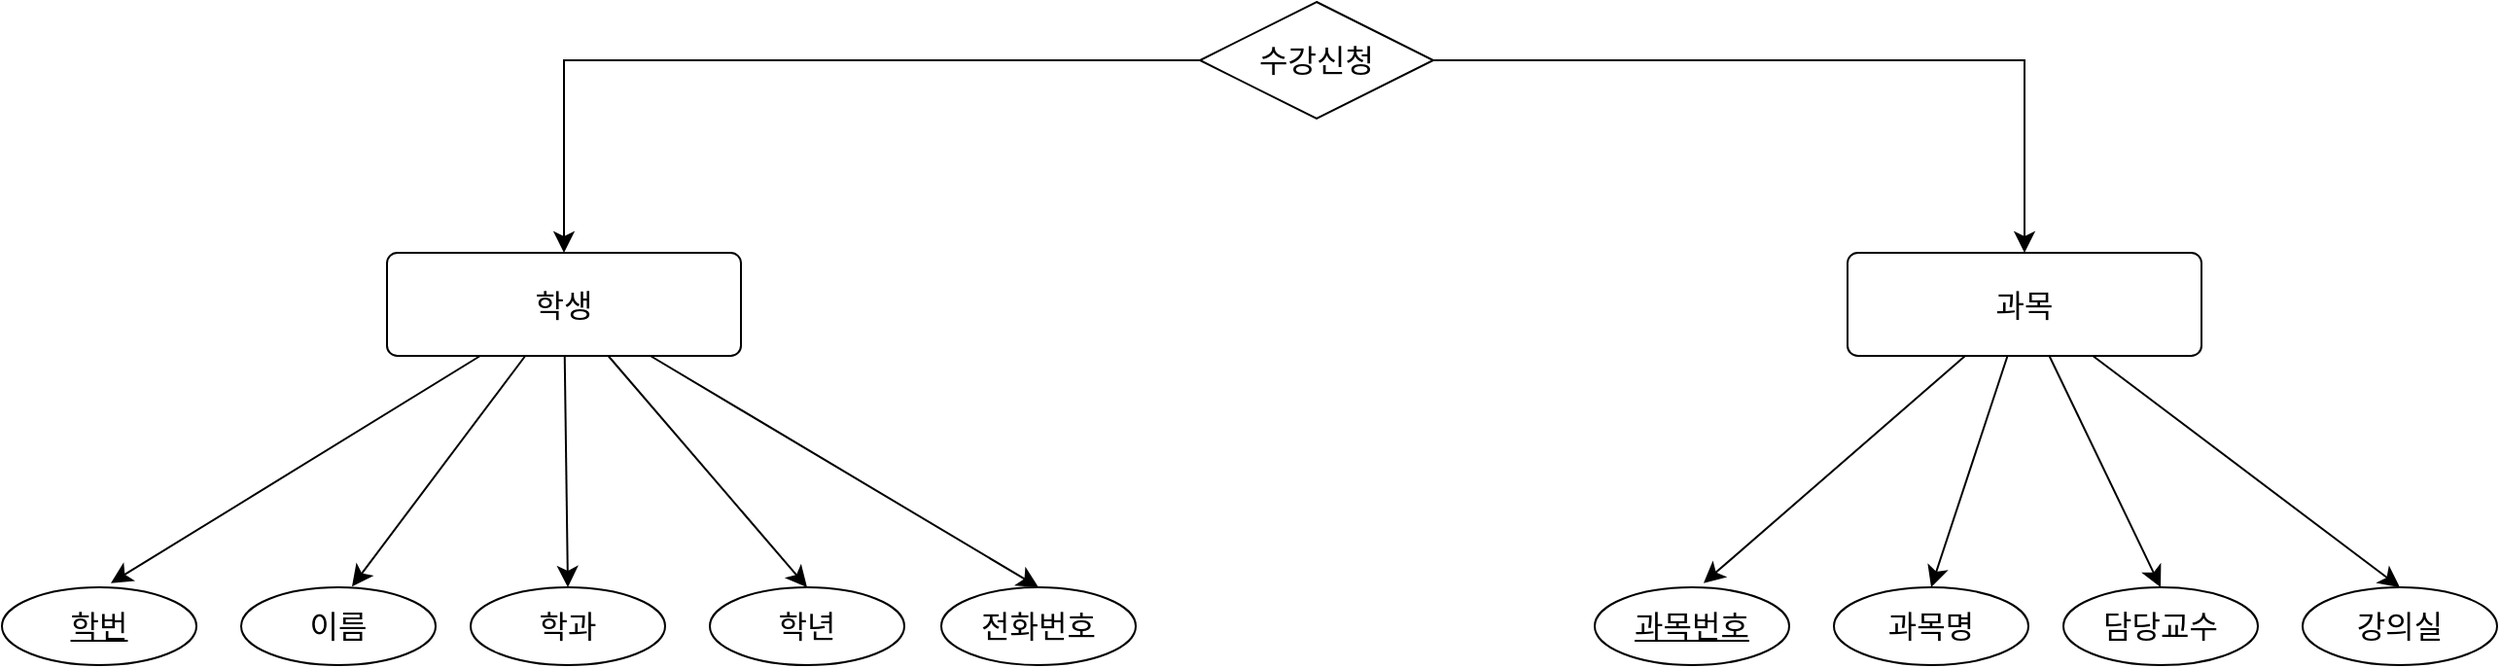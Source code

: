 <mxfile version="22.1.18" type="device">
  <diagram id="tkes169dMKsQFGDSQObQ" name="페이지-1">
    <mxGraphModel dx="2074" dy="388" grid="0" gridSize="10" guides="1" tooltips="1" connect="1" arrows="1" fold="1" page="0" pageScale="1" pageWidth="827" pageHeight="1169" math="0" shadow="0">
      <root>
        <mxCell id="0" />
        <mxCell id="1" parent="0" />
        <mxCell id="qp2swLeGEZeMXIS86JU7-11" style="edgeStyle=none;curved=1;rounded=0;orthogonalLoop=1;jettySize=auto;html=1;fontSize=12;startSize=8;endSize=8;" edge="1" parent="1" source="qp2swLeGEZeMXIS86JU7-1">
          <mxGeometry relative="1" as="geometry">
            <mxPoint x="-113" y="802.571" as="targetPoint" />
          </mxGeometry>
        </mxCell>
        <mxCell id="qp2swLeGEZeMXIS86JU7-13" style="edgeStyle=none;curved=1;rounded=0;orthogonalLoop=1;jettySize=auto;html=1;entryX=0.5;entryY=0;entryDx=0;entryDy=0;fontSize=12;startSize=8;endSize=8;" edge="1" parent="1" source="qp2swLeGEZeMXIS86JU7-1" target="qp2swLeGEZeMXIS86JU7-5">
          <mxGeometry relative="1" as="geometry" />
        </mxCell>
        <mxCell id="qp2swLeGEZeMXIS86JU7-14" style="edgeStyle=none;curved=1;rounded=0;orthogonalLoop=1;jettySize=auto;html=1;entryX=0.5;entryY=0;entryDx=0;entryDy=0;fontSize=12;startSize=8;endSize=8;" edge="1" parent="1" source="qp2swLeGEZeMXIS86JU7-1" target="qp2swLeGEZeMXIS86JU7-6">
          <mxGeometry relative="1" as="geometry" />
        </mxCell>
        <mxCell id="qp2swLeGEZeMXIS86JU7-15" style="edgeStyle=none;curved=1;rounded=0;orthogonalLoop=1;jettySize=auto;html=1;entryX=0.5;entryY=0;entryDx=0;entryDy=0;fontSize=12;startSize=8;endSize=8;" edge="1" parent="1" source="qp2swLeGEZeMXIS86JU7-1" target="qp2swLeGEZeMXIS86JU7-4">
          <mxGeometry relative="1" as="geometry" />
        </mxCell>
        <mxCell id="qp2swLeGEZeMXIS86JU7-1" value="학생" style="rounded=1;arcSize=10;whiteSpace=wrap;html=1;align=center;fontSize=16;" vertex="1" parent="1">
          <mxGeometry x="-95" y="631" width="182" height="53" as="geometry" />
        </mxCell>
        <mxCell id="qp2swLeGEZeMXIS86JU7-2" value="학번" style="ellipse;whiteSpace=wrap;html=1;align=center;fontStyle=4;fontSize=16;" vertex="1" parent="1">
          <mxGeometry x="-293" y="803" width="100" height="40" as="geometry" />
        </mxCell>
        <mxCell id="qp2swLeGEZeMXIS86JU7-3" value="이름" style="ellipse;whiteSpace=wrap;html=1;align=center;fontSize=16;" vertex="1" parent="1">
          <mxGeometry x="-170" y="803" width="100" height="40" as="geometry" />
        </mxCell>
        <mxCell id="qp2swLeGEZeMXIS86JU7-4" value="학과" style="ellipse;whiteSpace=wrap;html=1;align=center;fontSize=16;" vertex="1" parent="1">
          <mxGeometry x="-52" y="803" width="100" height="40" as="geometry" />
        </mxCell>
        <mxCell id="qp2swLeGEZeMXIS86JU7-5" value="학년" style="ellipse;whiteSpace=wrap;html=1;align=center;fontSize=16;" vertex="1" parent="1">
          <mxGeometry x="71" y="803" width="100" height="40" as="geometry" />
        </mxCell>
        <mxCell id="qp2swLeGEZeMXIS86JU7-6" value="전화번호" style="ellipse;whiteSpace=wrap;html=1;align=center;fontSize=16;" vertex="1" parent="1">
          <mxGeometry x="190" y="803" width="100" height="40" as="geometry" />
        </mxCell>
        <mxCell id="qp2swLeGEZeMXIS86JU7-10" style="edgeStyle=none;curved=1;rounded=0;orthogonalLoop=1;jettySize=auto;html=1;entryX=0.56;entryY=-0.054;entryDx=0;entryDy=0;entryPerimeter=0;fontSize=12;startSize=8;endSize=8;" edge="1" parent="1" source="qp2swLeGEZeMXIS86JU7-1" target="qp2swLeGEZeMXIS86JU7-2">
          <mxGeometry relative="1" as="geometry" />
        </mxCell>
        <mxCell id="qp2swLeGEZeMXIS86JU7-17" style="edgeStyle=none;curved=1;rounded=0;orthogonalLoop=1;jettySize=auto;html=1;entryX=0.5;entryY=0;entryDx=0;entryDy=0;fontSize=12;startSize=8;endSize=8;" edge="1" source="qp2swLeGEZeMXIS86JU7-20" target="qp2swLeGEZeMXIS86JU7-24" parent="1">
          <mxGeometry relative="1" as="geometry" />
        </mxCell>
        <mxCell id="qp2swLeGEZeMXIS86JU7-19" style="edgeStyle=none;curved=1;rounded=0;orthogonalLoop=1;jettySize=auto;html=1;entryX=0.5;entryY=0;entryDx=0;entryDy=0;fontSize=12;startSize=8;endSize=8;" edge="1" source="qp2swLeGEZeMXIS86JU7-20" target="qp2swLeGEZeMXIS86JU7-23" parent="1">
          <mxGeometry relative="1" as="geometry" />
        </mxCell>
        <mxCell id="qp2swLeGEZeMXIS86JU7-27" style="edgeStyle=none;curved=1;rounded=0;orthogonalLoop=1;jettySize=auto;html=1;entryX=0.5;entryY=0;entryDx=0;entryDy=0;fontSize=12;startSize=8;endSize=8;" edge="1" parent="1" source="qp2swLeGEZeMXIS86JU7-20" target="qp2swLeGEZeMXIS86JU7-22">
          <mxGeometry relative="1" as="geometry" />
        </mxCell>
        <mxCell id="qp2swLeGEZeMXIS86JU7-20" value="과목" style="rounded=1;arcSize=10;whiteSpace=wrap;html=1;align=center;fontSize=16;" vertex="1" parent="1">
          <mxGeometry x="656" y="631" width="182" height="53" as="geometry" />
        </mxCell>
        <mxCell id="qp2swLeGEZeMXIS86JU7-21" value="과목번호" style="ellipse;whiteSpace=wrap;html=1;align=center;fontStyle=4;fontSize=16;" vertex="1" parent="1">
          <mxGeometry x="526" y="803" width="100" height="40" as="geometry" />
        </mxCell>
        <mxCell id="qp2swLeGEZeMXIS86JU7-22" value="과목명" style="ellipse;whiteSpace=wrap;html=1;align=center;fontSize=16;" vertex="1" parent="1">
          <mxGeometry x="649" y="803" width="100" height="40" as="geometry" />
        </mxCell>
        <mxCell id="qp2swLeGEZeMXIS86JU7-23" value="담당교수" style="ellipse;whiteSpace=wrap;html=1;align=center;fontSize=16;" vertex="1" parent="1">
          <mxGeometry x="767" y="803" width="100" height="40" as="geometry" />
        </mxCell>
        <mxCell id="qp2swLeGEZeMXIS86JU7-24" value="강의실" style="ellipse;whiteSpace=wrap;html=1;align=center;fontSize=16;" vertex="1" parent="1">
          <mxGeometry x="890" y="803" width="100" height="40" as="geometry" />
        </mxCell>
        <mxCell id="qp2swLeGEZeMXIS86JU7-26" style="edgeStyle=none;curved=1;rounded=0;orthogonalLoop=1;jettySize=auto;html=1;entryX=0.56;entryY=-0.054;entryDx=0;entryDy=0;entryPerimeter=0;fontSize=12;startSize=8;endSize=8;" edge="1" source="qp2swLeGEZeMXIS86JU7-20" target="qp2swLeGEZeMXIS86JU7-21" parent="1">
          <mxGeometry relative="1" as="geometry" />
        </mxCell>
        <mxCell id="qp2swLeGEZeMXIS86JU7-29" style="edgeStyle=orthogonalEdgeStyle;rounded=0;orthogonalLoop=1;jettySize=auto;html=1;entryX=0.5;entryY=0;entryDx=0;entryDy=0;fontSize=12;startSize=8;endSize=8;" edge="1" parent="1" source="qp2swLeGEZeMXIS86JU7-28" target="qp2swLeGEZeMXIS86JU7-1">
          <mxGeometry relative="1" as="geometry" />
        </mxCell>
        <mxCell id="qp2swLeGEZeMXIS86JU7-31" style="edgeStyle=orthogonalEdgeStyle;rounded=0;orthogonalLoop=1;jettySize=auto;html=1;entryX=0.5;entryY=0;entryDx=0;entryDy=0;fontSize=12;startSize=8;endSize=8;" edge="1" parent="1" source="qp2swLeGEZeMXIS86JU7-28" target="qp2swLeGEZeMXIS86JU7-20">
          <mxGeometry relative="1" as="geometry" />
        </mxCell>
        <mxCell id="qp2swLeGEZeMXIS86JU7-28" value="수강신청" style="shape=rhombus;perimeter=rhombusPerimeter;whiteSpace=wrap;html=1;align=center;fontSize=16;" vertex="1" parent="1">
          <mxGeometry x="323" y="502" width="120" height="60" as="geometry" />
        </mxCell>
      </root>
    </mxGraphModel>
  </diagram>
</mxfile>
